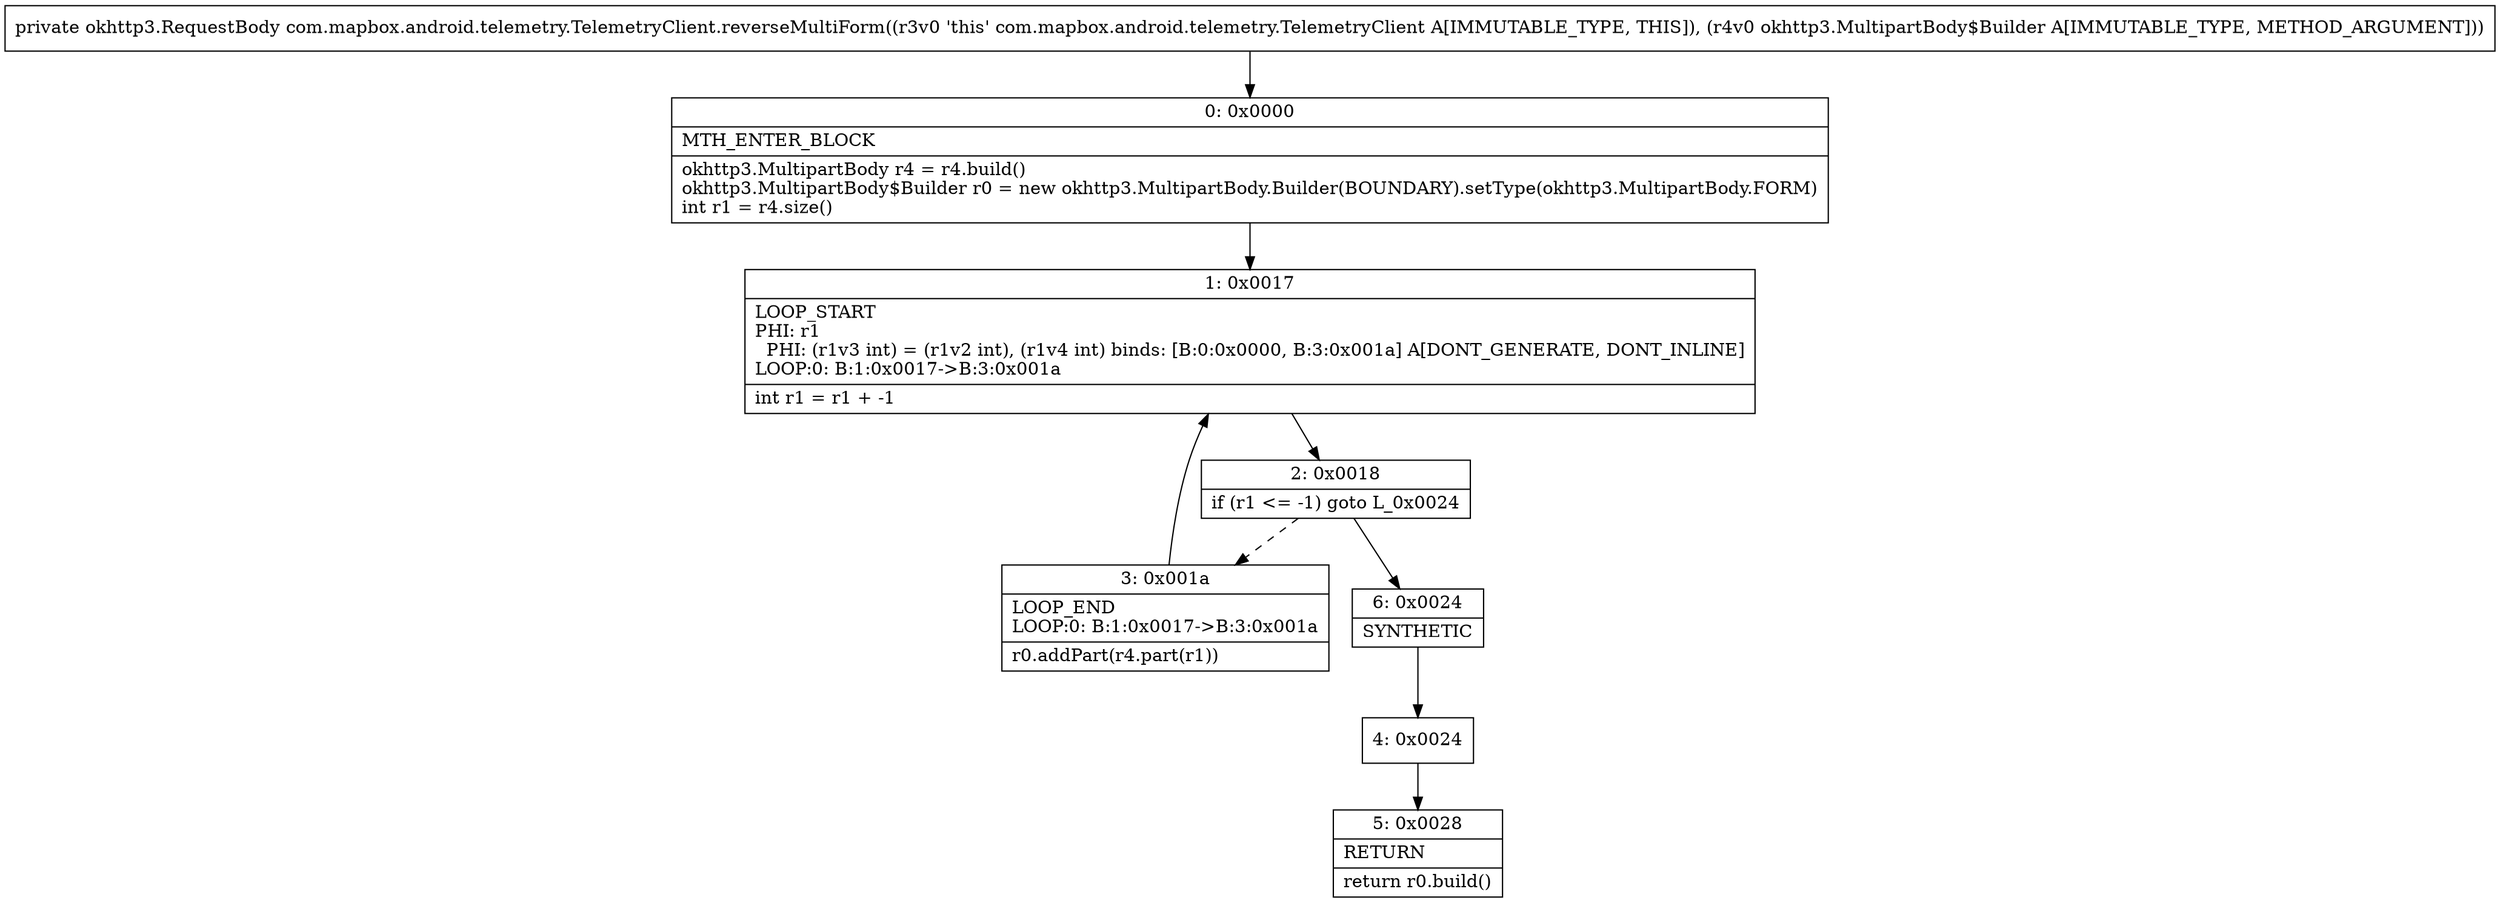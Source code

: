 digraph "CFG forcom.mapbox.android.telemetry.TelemetryClient.reverseMultiForm(Lokhttp3\/MultipartBody$Builder;)Lokhttp3\/RequestBody;" {
Node_0 [shape=record,label="{0\:\ 0x0000|MTH_ENTER_BLOCK\l|okhttp3.MultipartBody r4 = r4.build()\lokhttp3.MultipartBody$Builder r0 = new okhttp3.MultipartBody.Builder(BOUNDARY).setType(okhttp3.MultipartBody.FORM)\lint r1 = r4.size()\l}"];
Node_1 [shape=record,label="{1\:\ 0x0017|LOOP_START\lPHI: r1 \l  PHI: (r1v3 int) = (r1v2 int), (r1v4 int) binds: [B:0:0x0000, B:3:0x001a] A[DONT_GENERATE, DONT_INLINE]\lLOOP:0: B:1:0x0017\-\>B:3:0x001a\l|int r1 = r1 + \-1\l}"];
Node_2 [shape=record,label="{2\:\ 0x0018|if (r1 \<= \-1) goto L_0x0024\l}"];
Node_3 [shape=record,label="{3\:\ 0x001a|LOOP_END\lLOOP:0: B:1:0x0017\-\>B:3:0x001a\l|r0.addPart(r4.part(r1))\l}"];
Node_4 [shape=record,label="{4\:\ 0x0024}"];
Node_5 [shape=record,label="{5\:\ 0x0028|RETURN\l|return r0.build()\l}"];
Node_6 [shape=record,label="{6\:\ 0x0024|SYNTHETIC\l}"];
MethodNode[shape=record,label="{private okhttp3.RequestBody com.mapbox.android.telemetry.TelemetryClient.reverseMultiForm((r3v0 'this' com.mapbox.android.telemetry.TelemetryClient A[IMMUTABLE_TYPE, THIS]), (r4v0 okhttp3.MultipartBody$Builder A[IMMUTABLE_TYPE, METHOD_ARGUMENT])) }"];
MethodNode -> Node_0;
Node_0 -> Node_1;
Node_1 -> Node_2;
Node_2 -> Node_3[style=dashed];
Node_2 -> Node_6;
Node_3 -> Node_1;
Node_4 -> Node_5;
Node_6 -> Node_4;
}

